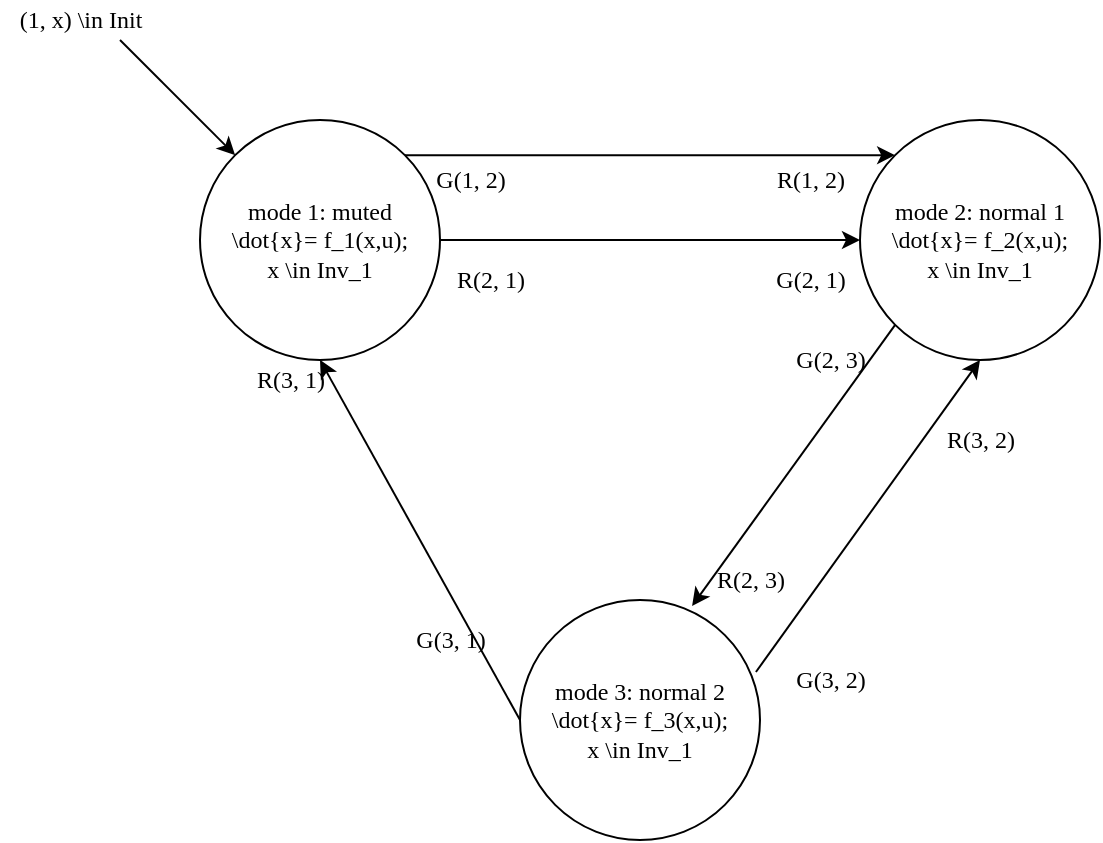 <mxfile version="18.0.3" type="device"><diagram id="PZwrAbeRur2nnbL1ol32" name="第 1 页"><mxGraphModel dx="1422" dy="754" grid="1" gridSize="10" guides="1" tooltips="1" connect="1" arrows="1" fold="1" page="1" pageScale="1" pageWidth="850" pageHeight="1100" math="0" shadow="0"><root><mxCell id="0"/><mxCell id="1" parent="0"/><mxCell id="bk0n75JuBwpaolcQXfTt-8" style="rounded=0;orthogonalLoop=1;jettySize=auto;html=1;exitX=0;exitY=0;exitDx=0;exitDy=0;fontFamily=Georgia;startArrow=classic;startFill=1;endArrow=none;endFill=0;" edge="1" parent="1" source="bk0n75JuBwpaolcQXfTt-1"><mxGeometry relative="1" as="geometry"><mxPoint x="150" y="90" as="targetPoint"/></mxGeometry></mxCell><mxCell id="bk0n75JuBwpaolcQXfTt-10" style="edgeStyle=orthogonalEdgeStyle;rounded=0;orthogonalLoop=1;jettySize=auto;html=1;exitX=1;exitY=0;exitDx=0;exitDy=0;entryX=0;entryY=0;entryDx=0;entryDy=0;fontFamily=Georgia;startArrow=none;startFill=0;endArrow=classic;endFill=1;curved=1;" edge="1" parent="1" source="bk0n75JuBwpaolcQXfTt-1" target="bk0n75JuBwpaolcQXfTt-7"><mxGeometry relative="1" as="geometry"/></mxCell><mxCell id="bk0n75JuBwpaolcQXfTt-46" style="edgeStyle=none;rounded=0;orthogonalLoop=1;jettySize=auto;html=1;exitX=1;exitY=0.5;exitDx=0;exitDy=0;fontFamily=Georgia;startArrow=none;startFill=0;endArrow=classic;endFill=1;" edge="1" parent="1" source="bk0n75JuBwpaolcQXfTt-1" target="bk0n75JuBwpaolcQXfTt-7"><mxGeometry relative="1" as="geometry"/></mxCell><mxCell id="bk0n75JuBwpaolcQXfTt-1" value="mode 1: muted&lt;br&gt;\dot{x}= f_1(x,u);&lt;br&gt;x \in Inv_1" style="ellipse;whiteSpace=wrap;html=1;aspect=fixed;fontFamily=Georgia;" vertex="1" parent="1"><mxGeometry x="190" y="130" width="120" height="120" as="geometry"/></mxCell><mxCell id="bk0n75JuBwpaolcQXfTt-28" style="edgeStyle=none;rounded=0;orthogonalLoop=1;jettySize=auto;html=1;exitX=0.983;exitY=0.3;exitDx=0;exitDy=0;entryX=0.5;entryY=1;entryDx=0;entryDy=0;fontFamily=Georgia;startArrow=none;startFill=0;endArrow=classic;endFill=1;exitPerimeter=0;" edge="1" parent="1" source="bk0n75JuBwpaolcQXfTt-6" target="bk0n75JuBwpaolcQXfTt-7"><mxGeometry relative="1" as="geometry"/></mxCell><mxCell id="bk0n75JuBwpaolcQXfTt-40" style="edgeStyle=none;rounded=0;orthogonalLoop=1;jettySize=auto;html=1;exitX=0;exitY=0.5;exitDx=0;exitDy=0;entryX=0.5;entryY=1;entryDx=0;entryDy=0;fontFamily=Georgia;startArrow=none;startFill=0;endArrow=classic;endFill=1;" edge="1" parent="1" source="bk0n75JuBwpaolcQXfTt-6" target="bk0n75JuBwpaolcQXfTt-1"><mxGeometry relative="1" as="geometry"/></mxCell><mxCell id="bk0n75JuBwpaolcQXfTt-6" value="mode 3: normal 2&lt;br&gt;\dot{x}= f_3(x,u);&lt;br&gt;x \in Inv_1" style="ellipse;whiteSpace=wrap;html=1;aspect=fixed;fontFamily=Georgia;" vertex="1" parent="1"><mxGeometry x="350" y="370" width="120" height="120" as="geometry"/></mxCell><mxCell id="bk0n75JuBwpaolcQXfTt-45" style="edgeStyle=none;rounded=0;orthogonalLoop=1;jettySize=auto;html=1;exitX=0;exitY=1;exitDx=0;exitDy=0;entryX=0.717;entryY=0.025;entryDx=0;entryDy=0;entryPerimeter=0;fontFamily=Georgia;startArrow=none;startFill=0;endArrow=classic;endFill=1;" edge="1" parent="1" source="bk0n75JuBwpaolcQXfTt-7" target="bk0n75JuBwpaolcQXfTt-6"><mxGeometry relative="1" as="geometry"/></mxCell><mxCell id="bk0n75JuBwpaolcQXfTt-7" value="mode 2: normal 1&lt;br&gt;\dot{x}= f_2(x,u);&lt;br&gt;x \in Inv_1" style="ellipse;whiteSpace=wrap;html=1;aspect=fixed;fontFamily=Georgia;" vertex="1" parent="1"><mxGeometry x="520" y="130" width="120" height="120" as="geometry"/></mxCell><mxCell id="bk0n75JuBwpaolcQXfTt-9" value="(1, x) \in Init" style="text;html=1;align=center;verticalAlign=middle;resizable=0;points=[];autosize=1;strokeColor=none;fillColor=none;fontFamily=Georgia;" vertex="1" parent="1"><mxGeometry x="90" y="70" width="80" height="20" as="geometry"/></mxCell><mxCell id="bk0n75JuBwpaolcQXfTt-13" value="G(1, 2)" style="text;html=1;align=center;verticalAlign=middle;resizable=0;points=[];autosize=1;strokeColor=none;fillColor=none;fontFamily=Georgia;" vertex="1" parent="1"><mxGeometry x="300" y="150" width="50" height="20" as="geometry"/></mxCell><mxCell id="bk0n75JuBwpaolcQXfTt-14" value="R(1, 2)" style="text;html=1;align=center;verticalAlign=middle;resizable=0;points=[];autosize=1;strokeColor=none;fillColor=none;fontFamily=Georgia;" vertex="1" parent="1"><mxGeometry x="470" y="150" width="50" height="20" as="geometry"/></mxCell><mxCell id="bk0n75JuBwpaolcQXfTt-17" value="G(2, 1)" style="text;html=1;align=center;verticalAlign=middle;resizable=0;points=[];autosize=1;strokeColor=none;fillColor=none;fontFamily=Georgia;" vertex="1" parent="1"><mxGeometry x="470" y="200" width="50" height="20" as="geometry"/></mxCell><mxCell id="bk0n75JuBwpaolcQXfTt-19" value="R(2, 1)" style="text;html=1;align=center;verticalAlign=middle;resizable=0;points=[];autosize=1;strokeColor=none;fillColor=none;fontFamily=Georgia;" vertex="1" parent="1"><mxGeometry x="310" y="200" width="50" height="20" as="geometry"/></mxCell><mxCell id="bk0n75JuBwpaolcQXfTt-30" value="G(2, 3)" style="text;html=1;align=center;verticalAlign=middle;resizable=0;points=[];autosize=1;strokeColor=none;fillColor=none;fontFamily=Georgia;" vertex="1" parent="1"><mxGeometry x="480" y="240" width="50" height="20" as="geometry"/></mxCell><mxCell id="bk0n75JuBwpaolcQXfTt-31" value="G(3, 2)" style="text;html=1;align=center;verticalAlign=middle;resizable=0;points=[];autosize=1;strokeColor=none;fillColor=none;fontFamily=Georgia;" vertex="1" parent="1"><mxGeometry x="480" y="400" width="50" height="20" as="geometry"/></mxCell><mxCell id="bk0n75JuBwpaolcQXfTt-32" value="R(3, 2)" style="text;html=1;align=center;verticalAlign=middle;resizable=0;points=[];autosize=1;strokeColor=none;fillColor=none;fontFamily=Georgia;" vertex="1" parent="1"><mxGeometry x="555" y="280" width="50" height="20" as="geometry"/></mxCell><mxCell id="bk0n75JuBwpaolcQXfTt-33" value="R(2, 3)" style="text;html=1;align=center;verticalAlign=middle;resizable=0;points=[];autosize=1;strokeColor=none;fillColor=none;fontFamily=Georgia;" vertex="1" parent="1"><mxGeometry x="440" y="350" width="50" height="20" as="geometry"/></mxCell><mxCell id="bk0n75JuBwpaolcQXfTt-37" style="edgeStyle=none;rounded=0;orthogonalLoop=1;jettySize=auto;html=1;exitX=0;exitY=0;exitDx=0;exitDy=0;fontFamily=Georgia;startArrow=none;startFill=0;endArrow=classic;endFill=1;" edge="1" parent="1" source="bk0n75JuBwpaolcQXfTt-6" target="bk0n75JuBwpaolcQXfTt-6"><mxGeometry relative="1" as="geometry"/></mxCell><mxCell id="bk0n75JuBwpaolcQXfTt-43" value="G(3, 1)" style="text;html=1;align=center;verticalAlign=middle;resizable=0;points=[];autosize=1;strokeColor=none;fillColor=none;fontFamily=Georgia;" vertex="1" parent="1"><mxGeometry x="290" y="380" width="50" height="20" as="geometry"/></mxCell><mxCell id="bk0n75JuBwpaolcQXfTt-44" value="R(3, 1)" style="text;html=1;align=center;verticalAlign=middle;resizable=0;points=[];autosize=1;strokeColor=none;fillColor=none;fontFamily=Georgia;" vertex="1" parent="1"><mxGeometry x="210" y="250" width="50" height="20" as="geometry"/></mxCell></root></mxGraphModel></diagram></mxfile>